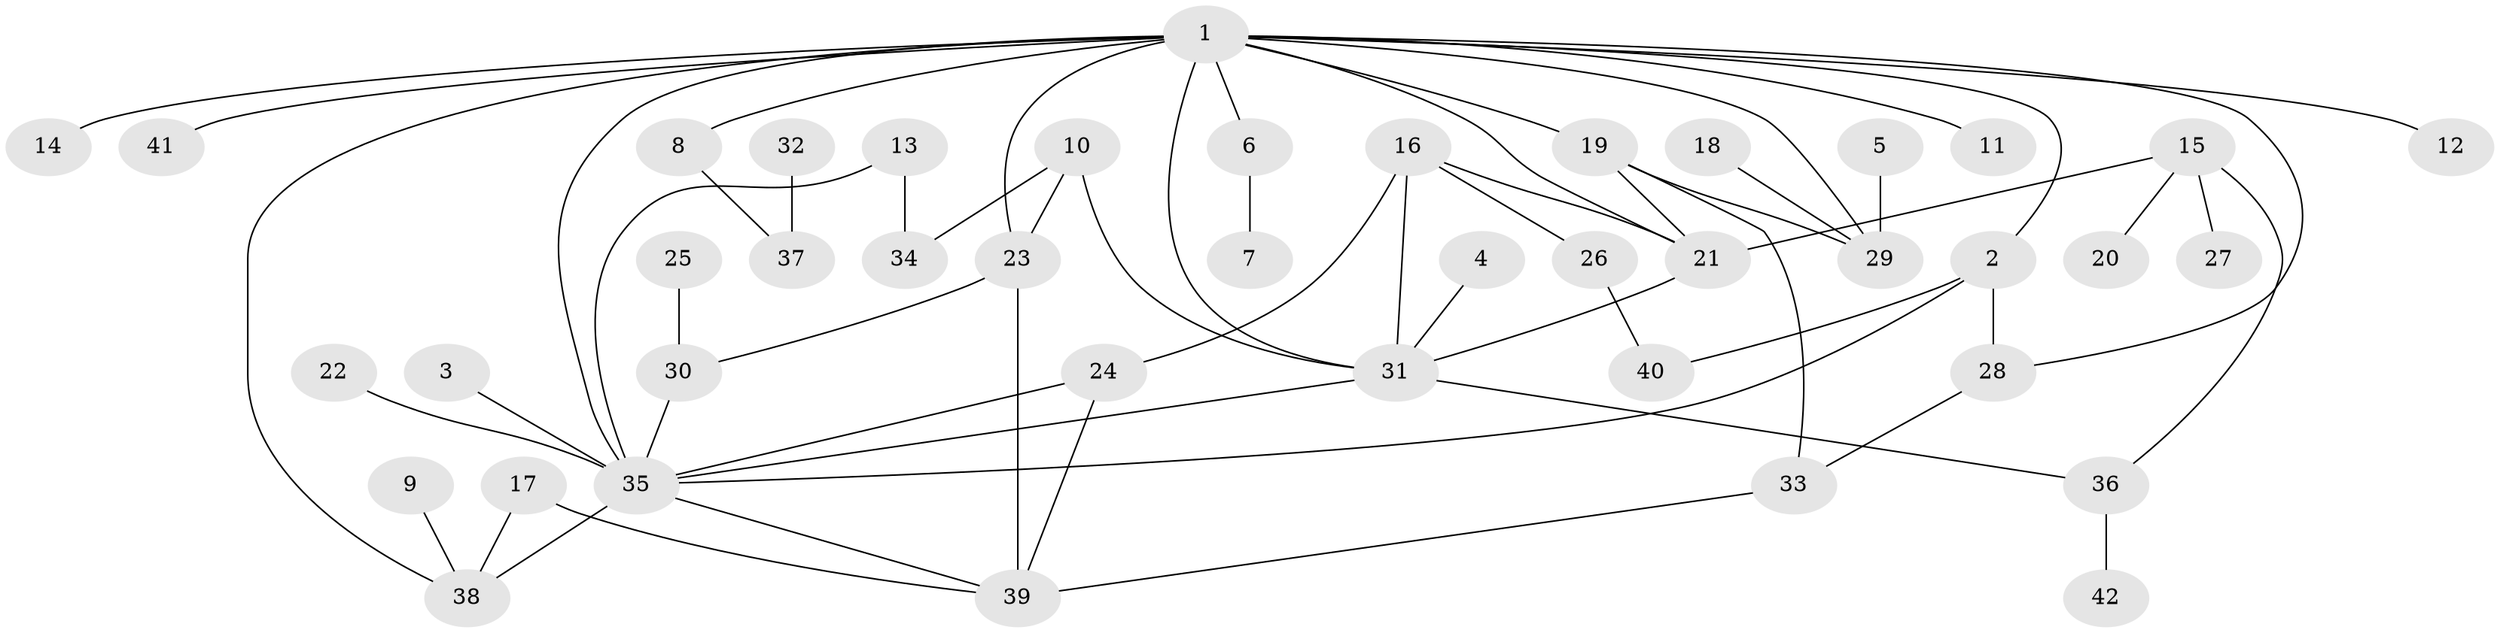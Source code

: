// original degree distribution, {9: 0.012048192771084338, 5: 0.060240963855421686, 4: 0.12048192771084337, 6: 0.012048192771084338, 7: 0.012048192771084338, 3: 0.1686746987951807, 2: 0.3132530120481928, 1: 0.30120481927710846}
// Generated by graph-tools (version 1.1) at 2025/25/03/09/25 03:25:31]
// undirected, 42 vertices, 60 edges
graph export_dot {
graph [start="1"]
  node [color=gray90,style=filled];
  1;
  2;
  3;
  4;
  5;
  6;
  7;
  8;
  9;
  10;
  11;
  12;
  13;
  14;
  15;
  16;
  17;
  18;
  19;
  20;
  21;
  22;
  23;
  24;
  25;
  26;
  27;
  28;
  29;
  30;
  31;
  32;
  33;
  34;
  35;
  36;
  37;
  38;
  39;
  40;
  41;
  42;
  1 -- 2 [weight=1.0];
  1 -- 6 [weight=1.0];
  1 -- 8 [weight=1.0];
  1 -- 11 [weight=1.0];
  1 -- 12 [weight=1.0];
  1 -- 14 [weight=1.0];
  1 -- 19 [weight=1.0];
  1 -- 21 [weight=1.0];
  1 -- 23 [weight=1.0];
  1 -- 28 [weight=1.0];
  1 -- 29 [weight=1.0];
  1 -- 31 [weight=1.0];
  1 -- 35 [weight=2.0];
  1 -- 38 [weight=1.0];
  1 -- 41 [weight=1.0];
  2 -- 28 [weight=1.0];
  2 -- 35 [weight=1.0];
  2 -- 40 [weight=1.0];
  3 -- 35 [weight=1.0];
  4 -- 31 [weight=1.0];
  5 -- 29 [weight=1.0];
  6 -- 7 [weight=1.0];
  8 -- 37 [weight=1.0];
  9 -- 38 [weight=1.0];
  10 -- 23 [weight=1.0];
  10 -- 31 [weight=1.0];
  10 -- 34 [weight=1.0];
  13 -- 34 [weight=1.0];
  13 -- 35 [weight=1.0];
  15 -- 20 [weight=1.0];
  15 -- 21 [weight=1.0];
  15 -- 27 [weight=1.0];
  15 -- 36 [weight=1.0];
  16 -- 21 [weight=1.0];
  16 -- 24 [weight=1.0];
  16 -- 26 [weight=1.0];
  16 -- 31 [weight=1.0];
  17 -- 38 [weight=1.0];
  17 -- 39 [weight=1.0];
  18 -- 29 [weight=1.0];
  19 -- 21 [weight=1.0];
  19 -- 29 [weight=1.0];
  19 -- 33 [weight=1.0];
  21 -- 31 [weight=1.0];
  22 -- 35 [weight=1.0];
  23 -- 30 [weight=1.0];
  23 -- 39 [weight=2.0];
  24 -- 35 [weight=1.0];
  24 -- 39 [weight=1.0];
  25 -- 30 [weight=1.0];
  26 -- 40 [weight=1.0];
  28 -- 33 [weight=1.0];
  30 -- 35 [weight=1.0];
  31 -- 35 [weight=1.0];
  31 -- 36 [weight=1.0];
  32 -- 37 [weight=1.0];
  33 -- 39 [weight=1.0];
  35 -- 38 [weight=1.0];
  35 -- 39 [weight=1.0];
  36 -- 42 [weight=1.0];
}
